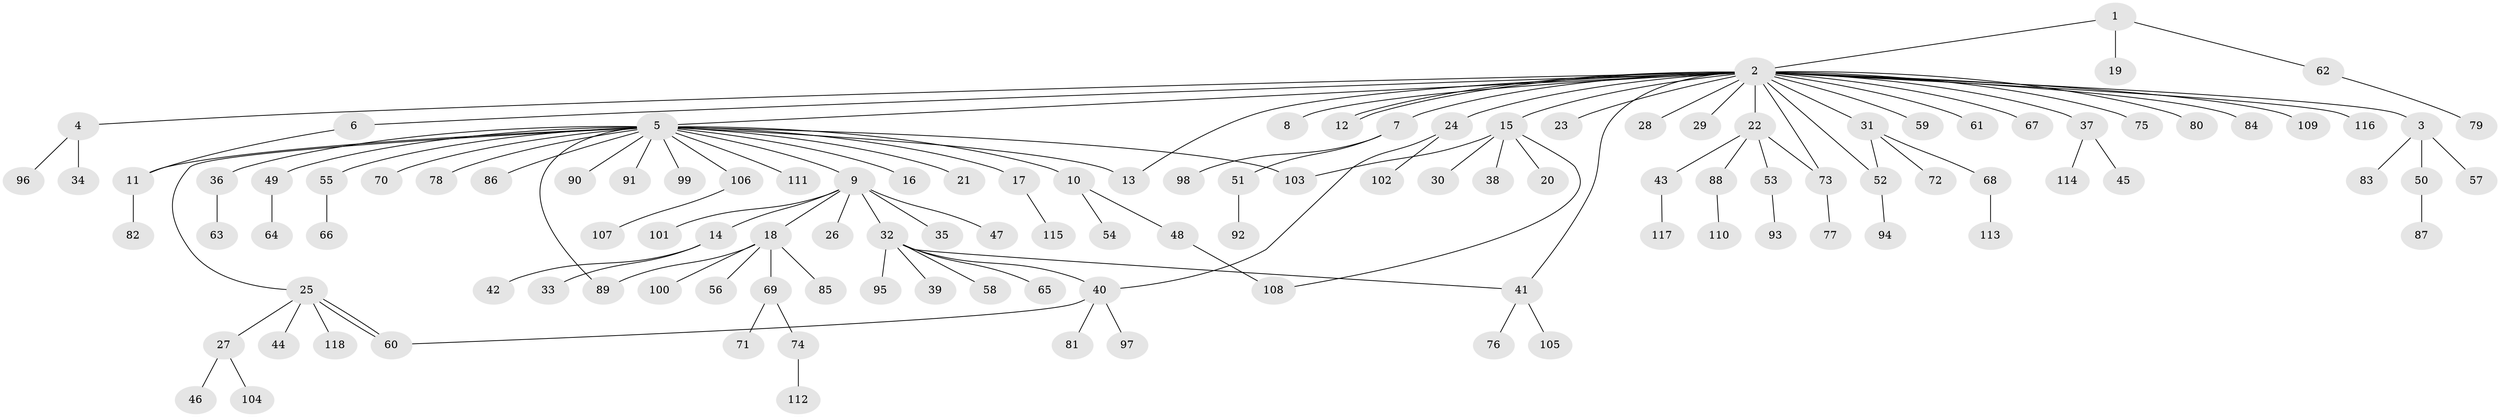 // Generated by graph-tools (version 1.1) at 2025/26/03/09/25 03:26:09]
// undirected, 118 vertices, 129 edges
graph export_dot {
graph [start="1"]
  node [color=gray90,style=filled];
  1;
  2;
  3;
  4;
  5;
  6;
  7;
  8;
  9;
  10;
  11;
  12;
  13;
  14;
  15;
  16;
  17;
  18;
  19;
  20;
  21;
  22;
  23;
  24;
  25;
  26;
  27;
  28;
  29;
  30;
  31;
  32;
  33;
  34;
  35;
  36;
  37;
  38;
  39;
  40;
  41;
  42;
  43;
  44;
  45;
  46;
  47;
  48;
  49;
  50;
  51;
  52;
  53;
  54;
  55;
  56;
  57;
  58;
  59;
  60;
  61;
  62;
  63;
  64;
  65;
  66;
  67;
  68;
  69;
  70;
  71;
  72;
  73;
  74;
  75;
  76;
  77;
  78;
  79;
  80;
  81;
  82;
  83;
  84;
  85;
  86;
  87;
  88;
  89;
  90;
  91;
  92;
  93;
  94;
  95;
  96;
  97;
  98;
  99;
  100;
  101;
  102;
  103;
  104;
  105;
  106;
  107;
  108;
  109;
  110;
  111;
  112;
  113;
  114;
  115;
  116;
  117;
  118;
  1 -- 2;
  1 -- 19;
  1 -- 62;
  2 -- 3;
  2 -- 4;
  2 -- 5;
  2 -- 6;
  2 -- 7;
  2 -- 8;
  2 -- 12;
  2 -- 12;
  2 -- 13;
  2 -- 15;
  2 -- 22;
  2 -- 23;
  2 -- 24;
  2 -- 28;
  2 -- 29;
  2 -- 31;
  2 -- 37;
  2 -- 41;
  2 -- 52;
  2 -- 59;
  2 -- 61;
  2 -- 67;
  2 -- 73;
  2 -- 75;
  2 -- 80;
  2 -- 84;
  2 -- 109;
  2 -- 116;
  3 -- 50;
  3 -- 57;
  3 -- 83;
  4 -- 34;
  4 -- 96;
  5 -- 9;
  5 -- 10;
  5 -- 11;
  5 -- 13;
  5 -- 16;
  5 -- 17;
  5 -- 21;
  5 -- 25;
  5 -- 36;
  5 -- 49;
  5 -- 55;
  5 -- 70;
  5 -- 78;
  5 -- 86;
  5 -- 89;
  5 -- 90;
  5 -- 91;
  5 -- 99;
  5 -- 103;
  5 -- 106;
  5 -- 111;
  6 -- 11;
  7 -- 51;
  7 -- 98;
  9 -- 14;
  9 -- 18;
  9 -- 26;
  9 -- 32;
  9 -- 35;
  9 -- 47;
  9 -- 101;
  10 -- 48;
  10 -- 54;
  11 -- 82;
  14 -- 33;
  14 -- 42;
  15 -- 20;
  15 -- 30;
  15 -- 38;
  15 -- 103;
  15 -- 108;
  17 -- 115;
  18 -- 56;
  18 -- 69;
  18 -- 85;
  18 -- 89;
  18 -- 100;
  22 -- 43;
  22 -- 53;
  22 -- 73;
  22 -- 88;
  24 -- 40;
  24 -- 102;
  25 -- 27;
  25 -- 44;
  25 -- 60;
  25 -- 60;
  25 -- 118;
  27 -- 46;
  27 -- 104;
  31 -- 52;
  31 -- 68;
  31 -- 72;
  32 -- 39;
  32 -- 40;
  32 -- 41;
  32 -- 58;
  32 -- 65;
  32 -- 95;
  36 -- 63;
  37 -- 45;
  37 -- 114;
  40 -- 60;
  40 -- 81;
  40 -- 97;
  41 -- 76;
  41 -- 105;
  43 -- 117;
  48 -- 108;
  49 -- 64;
  50 -- 87;
  51 -- 92;
  52 -- 94;
  53 -- 93;
  55 -- 66;
  62 -- 79;
  68 -- 113;
  69 -- 71;
  69 -- 74;
  73 -- 77;
  74 -- 112;
  88 -- 110;
  106 -- 107;
}
